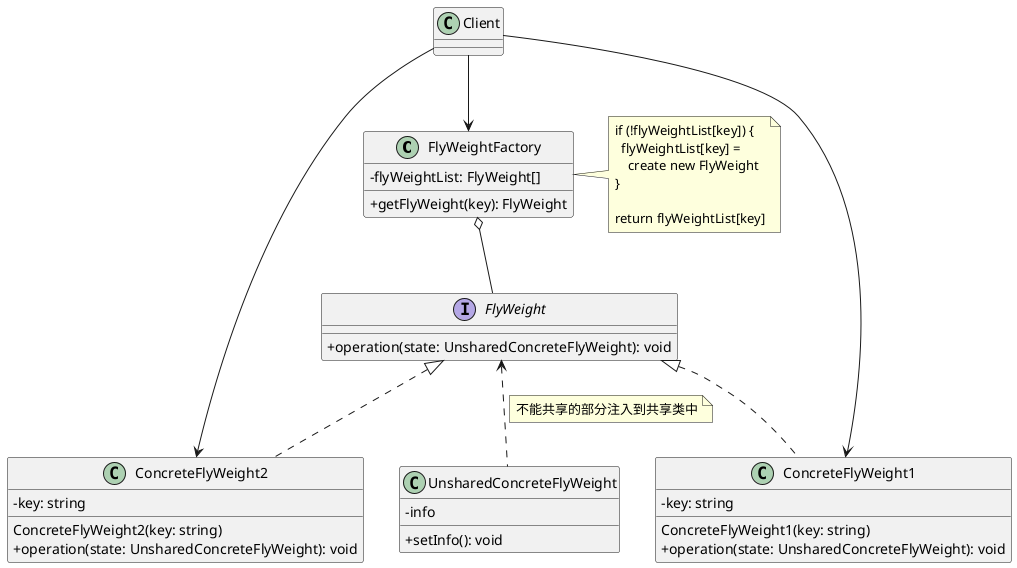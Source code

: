 @startuml 享元模式
skinparam classAttributeIconSize 0

class FlyWeightFactory {
  -flyWeightList: FlyWeight[]
  + getFlyWeight(key): FlyWeight
}
interface FlyWeight {
  + operation(state: UnsharedConcreteFlyWeight): void
}
class ConcreteFlyWeight1 implements FlyWeight {
  - key: string
  ConcreteFlyWeight1(key: string)
  + operation(state: UnsharedConcreteFlyWeight): void
}
class ConcreteFlyWeight2 implements FlyWeight {
  - key: string
  ConcreteFlyWeight2(key: string)
  + operation(state: UnsharedConcreteFlyWeight): void
}
class UnsharedConcreteFlyWeight {
  - info
  + setInfo(): void
}

note as N1
if (!flyWeightList[key]) {
  flyWeightList[key] =
    create new FlyWeight
}
  
return flyWeightList[key]
end note

Client --> FlyWeightFactory
FlyWeightFactory o-- FlyWeight
FlyWeightFactory <- N1
FlyWeight <.. UnsharedConcreteFlyWeight
note right on link 
不能共享的部分注入到共享类中
end note
Client --> ConcreteFlyWeight1
Client --> ConcreteFlyWeight2

@enduml